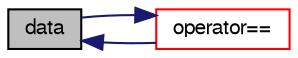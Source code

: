 digraph "data"
{
  bgcolor="transparent";
  edge [fontname="FreeSans",fontsize="10",labelfontname="FreeSans",labelfontsize="10"];
  node [fontname="FreeSans",fontsize="10",shape=record];
  rankdir="LR";
  Node15 [label="data",height=0.2,width=0.4,color="black", fillcolor="grey75", style="filled", fontcolor="black"];
  Node15 -> Node16 [dir="back",color="midnightblue",fontsize="10",style="solid",fontname="FreeSans"];
  Node16 [label="operator==",height=0.2,width=0.4,color="red",URL="$a28598.html#abc8b2c86e4d744fc95388d8e7ae42d73"];
  Node16 -> Node15 [dir="back",color="midnightblue",fontsize="10",style="solid",fontname="FreeSans"];
}
